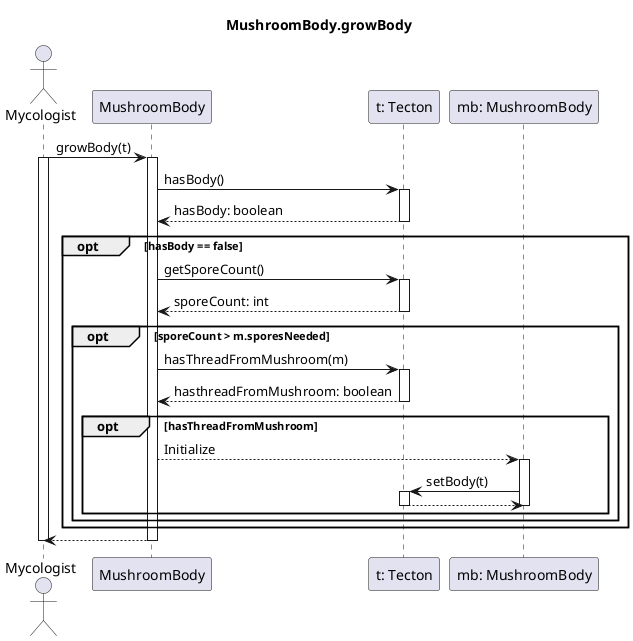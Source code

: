 @startuml Grow Body
title MushroomBody.growBody

actor "Mycologist" as mycologist
participant "MushroomBody" as m
participant "t: Tecton" as t
participant "mb: MushroomBody" as mb

mycologist -> m: growBody(t)
activate mycologist
activate m

m -> t: hasBody()
activate t
t --> m: hasBody: boolean
deactivate t

    opt hasBody == false
        m -> t: getSporeCount()
        activate t
        t --> m: sporeCount: int
        deactivate t
        
        opt sporeCount > m.sporesNeeded
            m -> t: hasThreadFromMushroom(m)
            activate t
            t --> m: hasthreadFromMushroom: boolean
            deactivate t

            opt hasThreadFromMushroom
                m --> mb: Initialize
                activate mb
                mb -> t: setBody(t)
                activate t
                t --> mb
                deactivate t
                deactivate mb
            end
        end
    end
mycologist <-- m

deactivate m
deactivate mycologist

@enduml